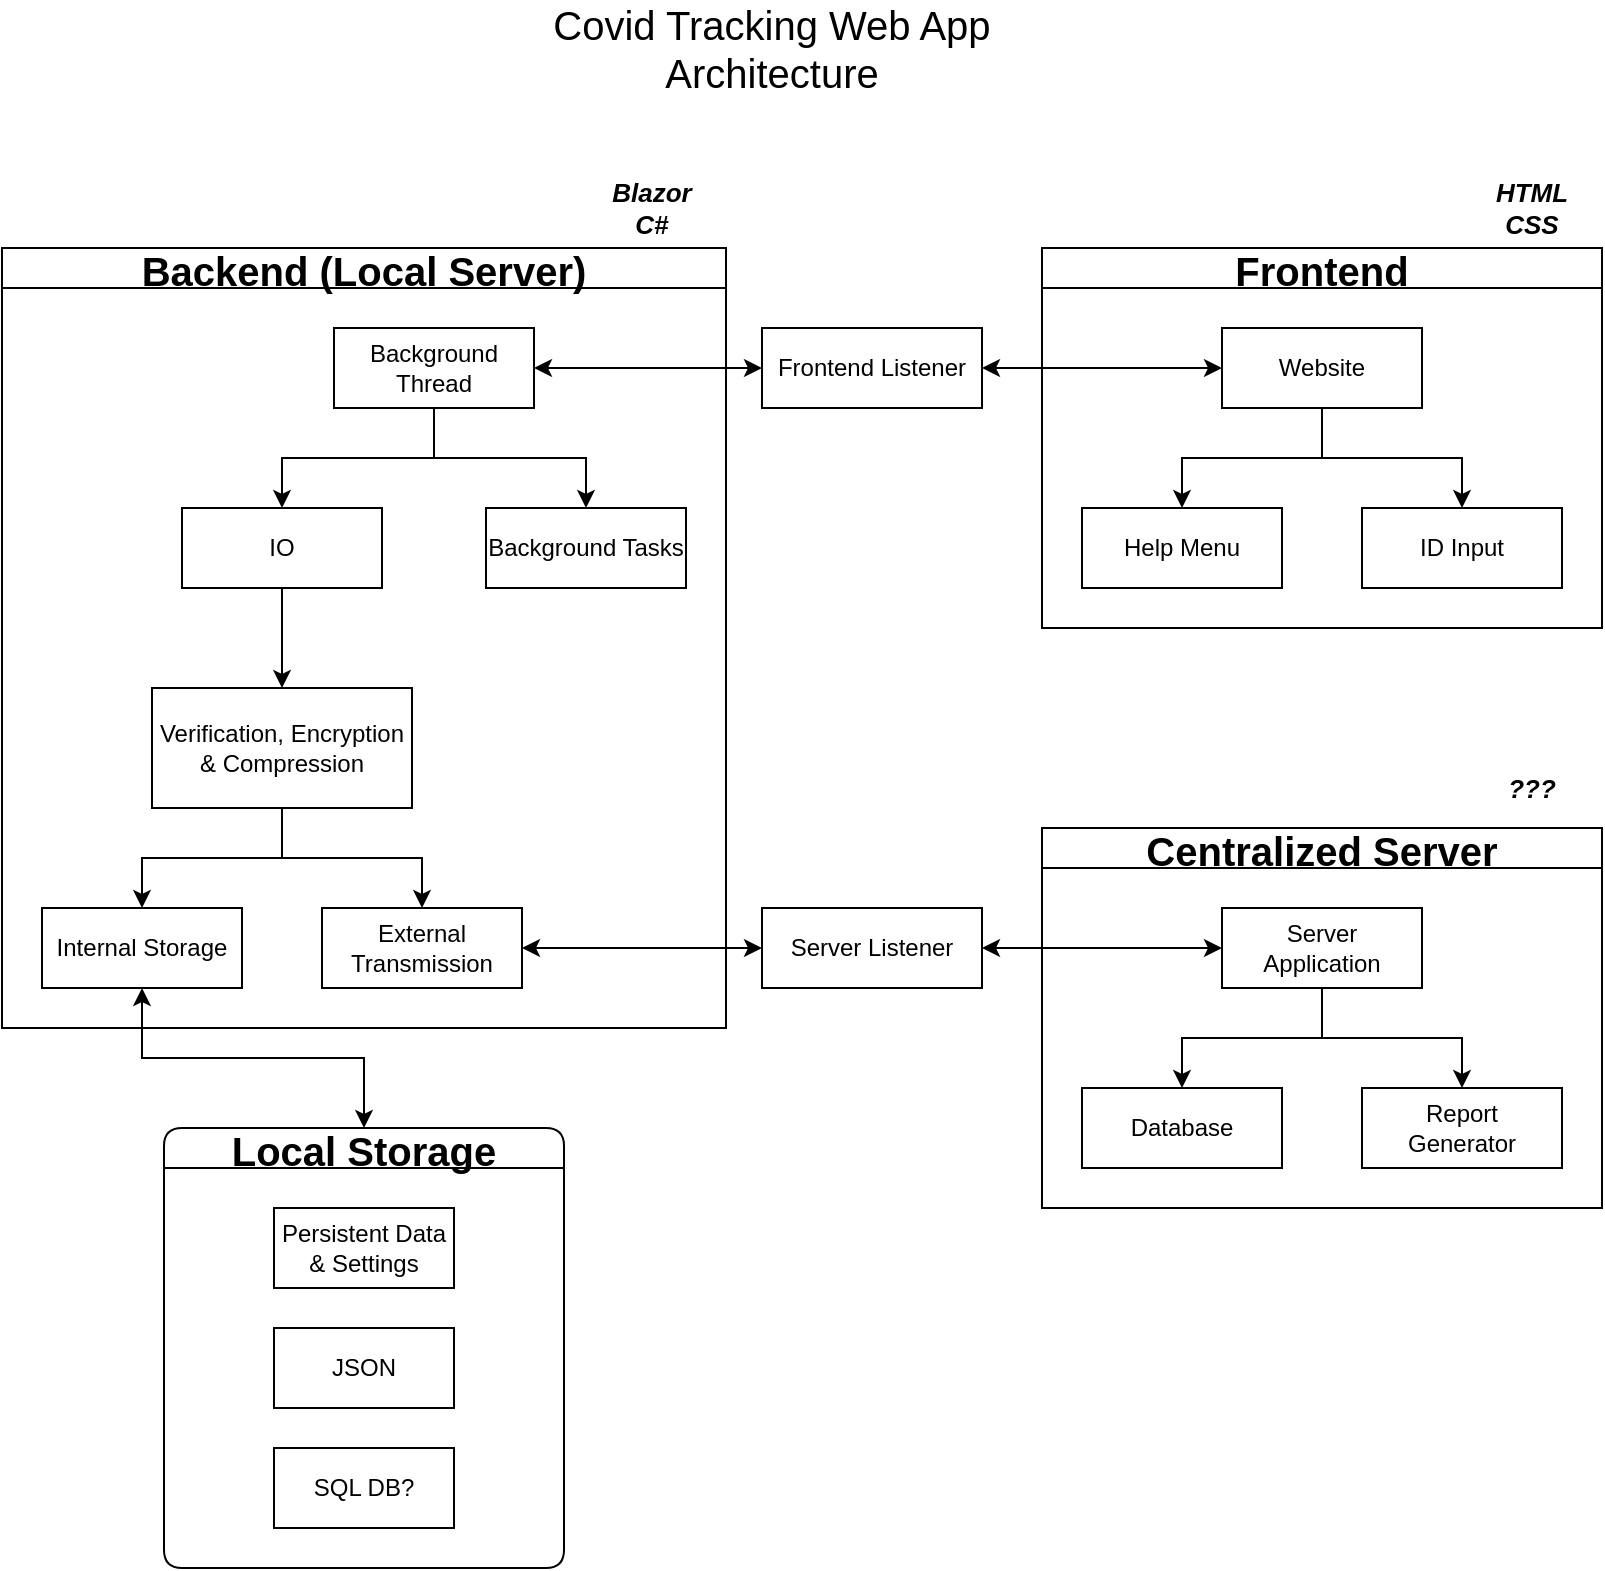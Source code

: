 <mxfile version="15.0.4" type="device"><diagram id="dj7pLsYOK8tJENEKSDWe" name="Page-1"><mxGraphModel dx="1422" dy="819" grid="1" gridSize="10" guides="1" tooltips="1" connect="1" arrows="1" fold="1" page="1" pageScale="1" pageWidth="850" pageHeight="1100" math="0" shadow="0"><root><mxCell id="0"/><mxCell id="1" parent="0"/><mxCell id="bPhRZ6e3afnEeRkZhWO6-1" value="Covid Tracking Web App Architecture" style="text;html=1;strokeColor=none;fillColor=none;align=center;verticalAlign=middle;whiteSpace=wrap;rounded=0;fontSize=20;" parent="1" vertex="1"><mxGeometry x="300" y="30" width="230" height="20" as="geometry"/></mxCell><mxCell id="bPhRZ6e3afnEeRkZhWO6-2" value="Backend (Local Server)" style="swimlane;startSize=20;horizontal=1;childLayout=treeLayout;horizontalTree=0;resizable=0;containerType=tree;fontSize=20;" parent="1" vertex="1"><mxGeometry x="30" y="140" width="362" height="390" as="geometry"/></mxCell><mxCell id="bPhRZ6e3afnEeRkZhWO6-8" value="Background Thread" style="whiteSpace=wrap;html=1;" parent="bPhRZ6e3afnEeRkZhWO6-2" vertex="1"><mxGeometry x="166" y="40" width="100" height="40" as="geometry"/></mxCell><mxCell id="bPhRZ6e3afnEeRkZhWO6-37" value="" style="edgeStyle=orthogonalEdgeStyle;rounded=0;orthogonalLoop=1;jettySize=auto;html=1;" parent="bPhRZ6e3afnEeRkZhWO6-2" source="bPhRZ6e3afnEeRkZhWO6-8" target="bPhRZ6e3afnEeRkZhWO6-38" edge="1"><mxGeometry relative="1" as="geometry"/></mxCell><mxCell id="bPhRZ6e3afnEeRkZhWO6-38" value="IO" style="whiteSpace=wrap;html=1;" parent="bPhRZ6e3afnEeRkZhWO6-2" vertex="1"><mxGeometry x="90" y="130" width="100" height="40" as="geometry"/></mxCell><mxCell id="bPhRZ6e3afnEeRkZhWO6-45" value="" style="edgeStyle=orthogonalEdgeStyle;rounded=0;orthogonalLoop=1;jettySize=auto;html=1;" parent="bPhRZ6e3afnEeRkZhWO6-2" source="bPhRZ6e3afnEeRkZhWO6-38" target="bPhRZ6e3afnEeRkZhWO6-46" edge="1"><mxGeometry relative="1" as="geometry"><mxPoint x="-204" y="220" as="sourcePoint"/></mxGeometry></mxCell><mxCell id="bPhRZ6e3afnEeRkZhWO6-46" value="Verification, Encryption &amp;amp; Compression" style="whiteSpace=wrap;html=1;" parent="bPhRZ6e3afnEeRkZhWO6-2" vertex="1"><mxGeometry x="75" y="220" width="130" height="60" as="geometry"/></mxCell><mxCell id="bPhRZ6e3afnEeRkZhWO6-49" value="" style="edgeStyle=orthogonalEdgeStyle;rounded=0;orthogonalLoop=1;jettySize=auto;html=1;" parent="bPhRZ6e3afnEeRkZhWO6-2" source="bPhRZ6e3afnEeRkZhWO6-46" target="bPhRZ6e3afnEeRkZhWO6-50" edge="1"><mxGeometry relative="1" as="geometry"><mxPoint x="-64" y="310" as="sourcePoint"/></mxGeometry></mxCell><mxCell id="bPhRZ6e3afnEeRkZhWO6-50" value="&lt;div&gt;Internal Storage&lt;/div&gt;" style="whiteSpace=wrap;html=1;" parent="bPhRZ6e3afnEeRkZhWO6-2" vertex="1"><mxGeometry x="20" y="330" width="100" height="40" as="geometry"/></mxCell><mxCell id="bPhRZ6e3afnEeRkZhWO6-51" value="" style="edgeStyle=orthogonalEdgeStyle;rounded=0;orthogonalLoop=1;jettySize=auto;html=1;" parent="bPhRZ6e3afnEeRkZhWO6-2" source="bPhRZ6e3afnEeRkZhWO6-46" target="bPhRZ6e3afnEeRkZhWO6-52" edge="1"><mxGeometry relative="1" as="geometry"><mxPoint x="-64" y="310" as="sourcePoint"/></mxGeometry></mxCell><mxCell id="bPhRZ6e3afnEeRkZhWO6-52" value="External Transmission" style="whiteSpace=wrap;html=1;" parent="bPhRZ6e3afnEeRkZhWO6-2" vertex="1"><mxGeometry x="160" y="330" width="100" height="40" as="geometry"/></mxCell><mxCell id="bPhRZ6e3afnEeRkZhWO6-78" value="" style="edgeStyle=orthogonalEdgeStyle;rounded=0;orthogonalLoop=1;jettySize=auto;html=1;" parent="bPhRZ6e3afnEeRkZhWO6-2" source="bPhRZ6e3afnEeRkZhWO6-8" target="bPhRZ6e3afnEeRkZhWO6-79" edge="1"><mxGeometry relative="1" as="geometry"><mxPoint x="6" y="220" as="sourcePoint"/></mxGeometry></mxCell><mxCell id="bPhRZ6e3afnEeRkZhWO6-79" value="Background Tasks" style="whiteSpace=wrap;html=1;" parent="bPhRZ6e3afnEeRkZhWO6-2" vertex="1"><mxGeometry x="242" y="130" width="100" height="40" as="geometry"/></mxCell><mxCell id="bPhRZ6e3afnEeRkZhWO6-25" value="Frontend" style="swimlane;startSize=20;horizontal=1;childLayout=treeLayout;horizontalTree=0;resizable=0;containerType=tree;fontSize=20;" parent="1" vertex="1"><mxGeometry x="550" y="140" width="280" height="190" as="geometry"/></mxCell><mxCell id="bPhRZ6e3afnEeRkZhWO6-26" value="Website" style="whiteSpace=wrap;html=1;" parent="bPhRZ6e3afnEeRkZhWO6-25" vertex="1"><mxGeometry x="90" y="40" width="100" height="40" as="geometry"/></mxCell><mxCell id="bPhRZ6e3afnEeRkZhWO6-27" value="Help Menu" style="whiteSpace=wrap;html=1;" parent="bPhRZ6e3afnEeRkZhWO6-25" vertex="1"><mxGeometry x="20" y="130" width="100" height="40" as="geometry"/></mxCell><mxCell id="bPhRZ6e3afnEeRkZhWO6-28" value="" style="edgeStyle=elbowEdgeStyle;elbow=vertical;html=1;rounded=0;" parent="bPhRZ6e3afnEeRkZhWO6-25" source="bPhRZ6e3afnEeRkZhWO6-26" target="bPhRZ6e3afnEeRkZhWO6-27" edge="1"><mxGeometry relative="1" as="geometry"/></mxCell><mxCell id="bPhRZ6e3afnEeRkZhWO6-29" value="ID Input" style="whiteSpace=wrap;html=1;" parent="bPhRZ6e3afnEeRkZhWO6-25" vertex="1"><mxGeometry x="160" y="130" width="100" height="40" as="geometry"/></mxCell><mxCell id="bPhRZ6e3afnEeRkZhWO6-30" value="" style="edgeStyle=elbowEdgeStyle;elbow=vertical;html=1;rounded=0;" parent="bPhRZ6e3afnEeRkZhWO6-25" source="bPhRZ6e3afnEeRkZhWO6-26" target="bPhRZ6e3afnEeRkZhWO6-29" edge="1"><mxGeometry relative="1" as="geometry"/></mxCell><mxCell id="bPhRZ6e3afnEeRkZhWO6-33" style="edgeStyle=orthogonalEdgeStyle;rounded=0;orthogonalLoop=1;jettySize=auto;html=1;fontSize=20;entryX=1;entryY=0.5;entryDx=0;entryDy=0;startArrow=classic;startFill=1;" parent="1" source="bPhRZ6e3afnEeRkZhWO6-26" target="bPhRZ6e3afnEeRkZhWO6-3" edge="1"><mxGeometry relative="1" as="geometry"><mxPoint x="220" y="200" as="targetPoint"/></mxGeometry></mxCell><mxCell id="bPhRZ6e3afnEeRkZhWO6-36" value="&lt;div&gt;Blazor&lt;/div&gt;&lt;div&gt;C#&lt;br&gt;&lt;/div&gt;" style="text;html=1;strokeColor=none;fillColor=none;align=center;verticalAlign=middle;whiteSpace=wrap;rounded=0;fontSize=13;fontStyle=3" parent="1" vertex="1"><mxGeometry x="330" y="110" width="50" height="20" as="geometry"/></mxCell><mxCell id="bPhRZ6e3afnEeRkZhWO6-34" value="HTML CSS" style="text;html=1;strokeColor=none;fillColor=none;align=center;verticalAlign=middle;whiteSpace=wrap;rounded=0;fontSize=13;fontStyle=3" parent="1" vertex="1"><mxGeometry x="770" y="110" width="50" height="20" as="geometry"/></mxCell><mxCell id="bPhRZ6e3afnEeRkZhWO6-53" style="edgeStyle=orthogonalEdgeStyle;rounded=0;orthogonalLoop=1;jettySize=auto;html=1;exitX=0;exitY=0.5;exitDx=0;exitDy=0;entryX=1;entryY=0.5;entryDx=0;entryDy=0;verticalAlign=middle;horizontal=1;startArrow=classic;startFill=1;" parent="1" source="bPhRZ6e3afnEeRkZhWO6-3" target="bPhRZ6e3afnEeRkZhWO6-8" edge="1"><mxGeometry relative="1" as="geometry"/></mxCell><mxCell id="bPhRZ6e3afnEeRkZhWO6-3" value="Frontend Listener" style="whiteSpace=wrap;html=1;" parent="1" vertex="1"><mxGeometry x="410" y="180" width="110" height="40" as="geometry"/></mxCell><mxCell id="bPhRZ6e3afnEeRkZhWO6-81" style="edgeStyle=orthogonalEdgeStyle;rounded=0;orthogonalLoop=1;jettySize=auto;html=1;exitX=0.5;exitY=0;exitDx=0;exitDy=0;entryX=0.5;entryY=1;entryDx=0;entryDy=0;fontSize=20;startArrow=classic;startFill=1;startSize=6;strokeColor=#000000;verticalAlign=middle;endArrow=classic;endFill=1;endSize=6;" parent="1" source="bPhRZ6e3afnEeRkZhWO6-73" target="bPhRZ6e3afnEeRkZhWO6-50" edge="1"><mxGeometry relative="1" as="geometry"/></mxCell><mxCell id="bPhRZ6e3afnEeRkZhWO6-73" value="Local Storage" style="swimlane;rounded=1;shadow=0;glass=0;sketch=0;fontSize=20;startSize=20;" parent="1" vertex="1"><mxGeometry x="111" y="580" width="200" height="220" as="geometry"/></mxCell><mxCell id="bPhRZ6e3afnEeRkZhWO6-70" value="JSON" style="rounded=0;whiteSpace=wrap;html=1;" parent="bPhRZ6e3afnEeRkZhWO6-73" vertex="1"><mxGeometry x="55" y="100" width="90" height="40" as="geometry"/></mxCell><mxCell id="bPhRZ6e3afnEeRkZhWO6-71" value="SQL DB?" style="rounded=0;whiteSpace=wrap;html=1;" parent="bPhRZ6e3afnEeRkZhWO6-73" vertex="1"><mxGeometry x="55" y="160" width="90" height="40" as="geometry"/></mxCell><mxCell id="zaNoQp6nwuK-I9Llhv6U-1" value="Persistent Data &amp;amp; Settings" style="rounded=0;whiteSpace=wrap;html=1;" parent="bPhRZ6e3afnEeRkZhWO6-73" vertex="1"><mxGeometry x="55" y="40" width="90" height="40" as="geometry"/></mxCell><mxCell id="5s9mTvaG7bDPZoiXfynV-1" value="Centralized Server" style="swimlane;startSize=20;horizontal=1;childLayout=treeLayout;horizontalTree=0;resizable=0;containerType=tree;fontSize=20;" vertex="1" parent="1"><mxGeometry x="550" y="430" width="280" height="190" as="geometry"/></mxCell><mxCell id="5s9mTvaG7bDPZoiXfynV-2" value="&lt;div&gt;Server&lt;/div&gt;&lt;div&gt; Application&lt;/div&gt;" style="whiteSpace=wrap;html=1;" vertex="1" parent="5s9mTvaG7bDPZoiXfynV-1"><mxGeometry x="90" y="40" width="100" height="40" as="geometry"/></mxCell><mxCell id="5s9mTvaG7bDPZoiXfynV-3" value="Database" style="whiteSpace=wrap;html=1;" vertex="1" parent="5s9mTvaG7bDPZoiXfynV-1"><mxGeometry x="20" y="130" width="100" height="40" as="geometry"/></mxCell><mxCell id="5s9mTvaG7bDPZoiXfynV-4" value="" style="edgeStyle=elbowEdgeStyle;elbow=vertical;html=1;rounded=0;" edge="1" parent="5s9mTvaG7bDPZoiXfynV-1" source="5s9mTvaG7bDPZoiXfynV-2" target="5s9mTvaG7bDPZoiXfynV-3"><mxGeometry relative="1" as="geometry"/></mxCell><mxCell id="5s9mTvaG7bDPZoiXfynV-5" value="&lt;div&gt;Report&lt;br&gt;&lt;/div&gt;&lt;div&gt;Generator&lt;/div&gt;" style="whiteSpace=wrap;html=1;" vertex="1" parent="5s9mTvaG7bDPZoiXfynV-1"><mxGeometry x="160" y="130" width="100" height="40" as="geometry"/></mxCell><mxCell id="5s9mTvaG7bDPZoiXfynV-6" value="" style="edgeStyle=elbowEdgeStyle;elbow=vertical;html=1;rounded=0;" edge="1" parent="5s9mTvaG7bDPZoiXfynV-1" source="5s9mTvaG7bDPZoiXfynV-2" target="5s9mTvaG7bDPZoiXfynV-5"><mxGeometry relative="1" as="geometry"/></mxCell><mxCell id="5s9mTvaG7bDPZoiXfynV-15" style="edgeStyle=orthogonalEdgeStyle;rounded=0;orthogonalLoop=1;jettySize=auto;html=1;exitX=1;exitY=0.5;exitDx=0;exitDy=0;entryX=0;entryY=0.5;entryDx=0;entryDy=0;startArrow=classic;startFill=1;" edge="1" parent="1" source="5s9mTvaG7bDPZoiXfynV-13" target="5s9mTvaG7bDPZoiXfynV-2"><mxGeometry relative="1" as="geometry"/></mxCell><mxCell id="5s9mTvaG7bDPZoiXfynV-13" value="Server Listener" style="whiteSpace=wrap;html=1;" vertex="1" parent="1"><mxGeometry x="410" y="470" width="110" height="40" as="geometry"/></mxCell><mxCell id="5s9mTvaG7bDPZoiXfynV-14" style="edgeStyle=orthogonalEdgeStyle;rounded=0;orthogonalLoop=1;jettySize=auto;html=1;exitX=1;exitY=0.5;exitDx=0;exitDy=0;entryX=0;entryY=0.5;entryDx=0;entryDy=0;startArrow=classic;startFill=1;" edge="1" parent="1" source="bPhRZ6e3afnEeRkZhWO6-52" target="5s9mTvaG7bDPZoiXfynV-13"><mxGeometry relative="1" as="geometry"/></mxCell><mxCell id="5s9mTvaG7bDPZoiXfynV-17" value="???" style="text;html=1;strokeColor=none;fillColor=none;align=center;verticalAlign=middle;whiteSpace=wrap;rounded=0;fontSize=13;fontStyle=3" vertex="1" parent="1"><mxGeometry x="770" y="400" width="50" height="20" as="geometry"/></mxCell></root></mxGraphModel></diagram></mxfile>